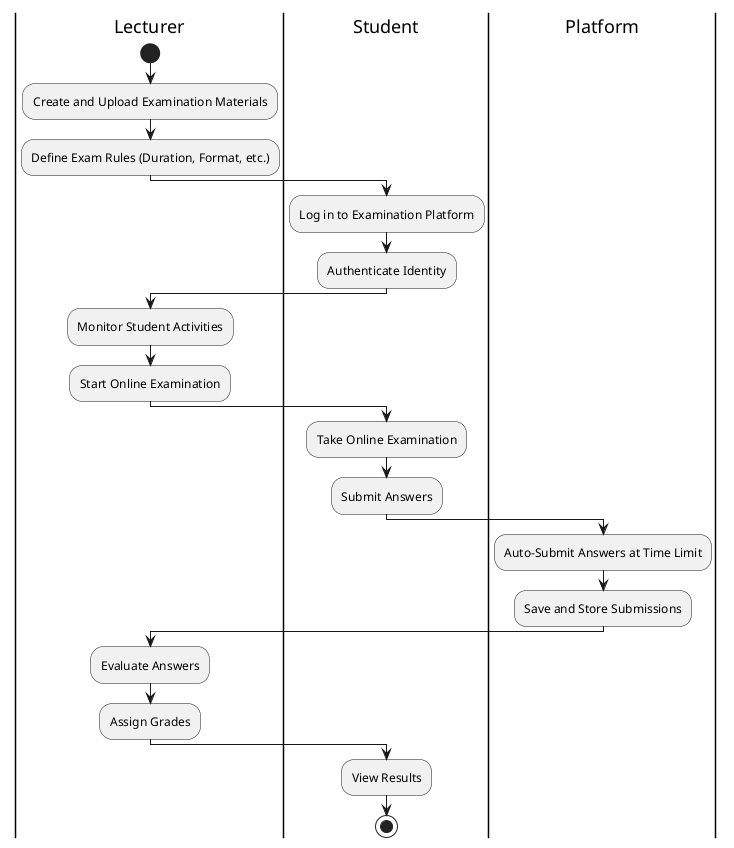 @startuml
|Lecturer|
start
:Create and Upload Examination Materials;
:Define Exam Rules (Duration, Format, etc.);

|Student|
:Log in to Examination Platform;
:Authenticate Identity;

|Lecturer|
:Monitor Student Activities;
:Start Online Examination; 

|Student|
:Take Online Examination;
:Submit Answers;

|Platform|
:Auto-Submit Answers at Time Limit;
:Save and Store Submissions;

|Lecturer|
:Evaluate Answers;
:Assign Grades;

|Student|
:View Results;
stop
@enduml
